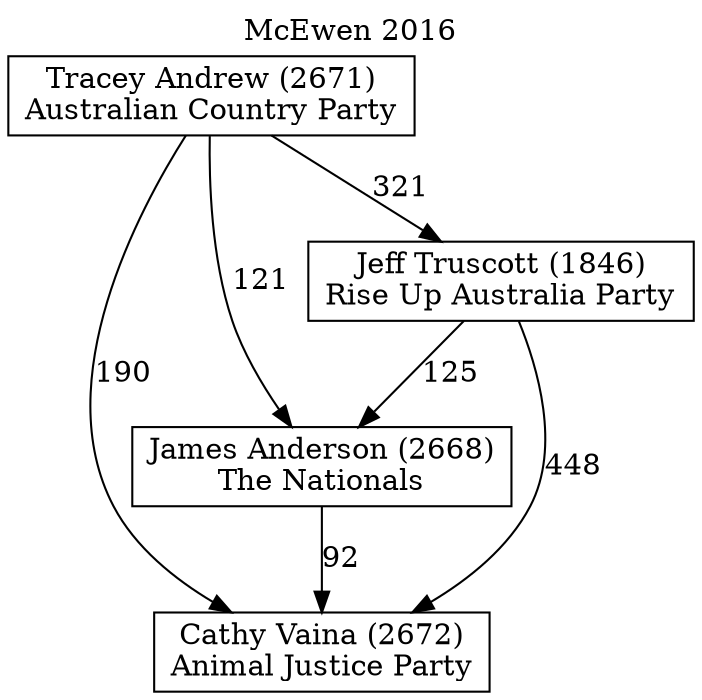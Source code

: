 // House preference flow
digraph "Cathy Vaina (2672)_McEwen_2016" {
	graph [label="McEwen 2016" labelloc=t mclimit=10]
	node [shape=box]
	"Cathy Vaina (2672)" [label="Cathy Vaina (2672)
Animal Justice Party"]
	"James Anderson (2668)" [label="James Anderson (2668)
The Nationals"]
	"Jeff Truscott (1846)" [label="Jeff Truscott (1846)
Rise Up Australia Party"]
	"Tracey Andrew (2671)" [label="Tracey Andrew (2671)
Australian Country Party"]
	"James Anderson (2668)" -> "Cathy Vaina (2672)" [label=92]
	"Jeff Truscott (1846)" -> "James Anderson (2668)" [label=125]
	"Tracey Andrew (2671)" -> "Jeff Truscott (1846)" [label=321]
	"Jeff Truscott (1846)" -> "Cathy Vaina (2672)" [label=448]
	"Tracey Andrew (2671)" -> "Cathy Vaina (2672)" [label=190]
	"Tracey Andrew (2671)" -> "James Anderson (2668)" [label=121]
}
